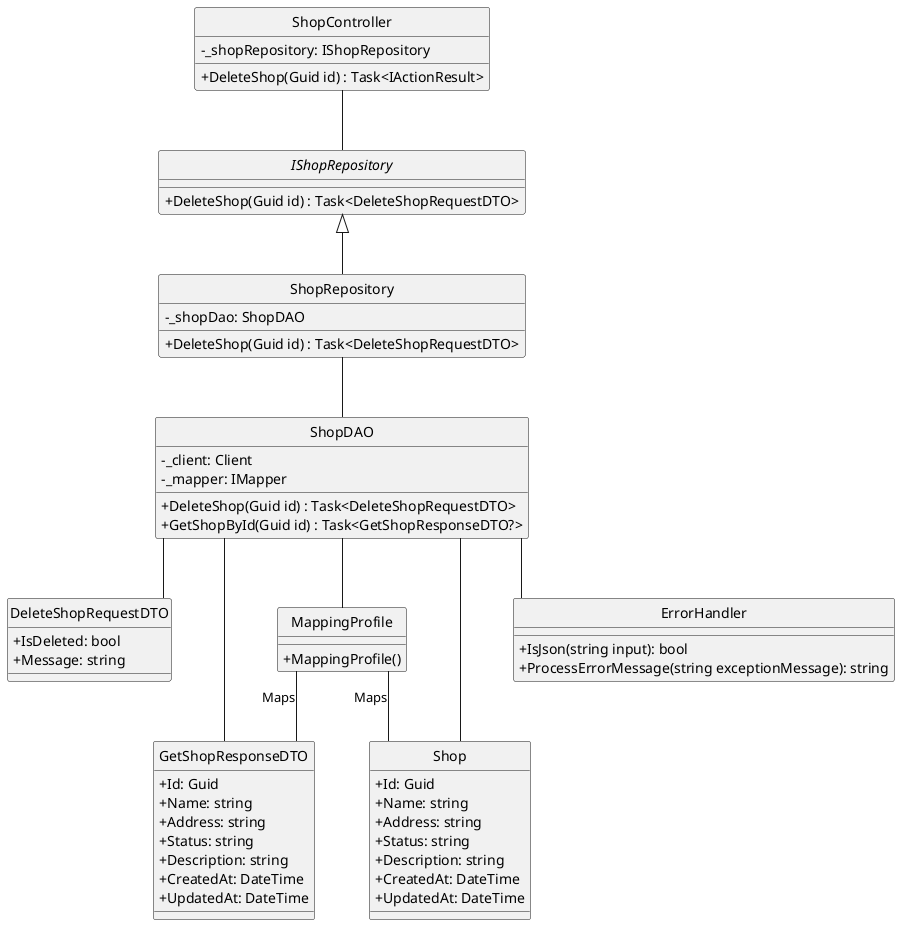 @startuml
hide circle
skinparam classAttributeIconSize 0
skinparam linetype ortho

class ShopController {
    - _shopRepository: IShopRepository
    + DeleteShop(Guid id) : Task<IActionResult> 
}

interface IShopRepository {
    + DeleteShop(Guid id) : Task<DeleteShopRequestDTO> 
}

class ShopRepository {
    - _shopDao: ShopDAO
    + DeleteShop(Guid id) : Task<DeleteShopRequestDTO>
}

class ShopDAO {
    - _client: Client
    - _mapper: IMapper
    + DeleteShop(Guid id) : Task<DeleteShopRequestDTO>
    + GetShopById(Guid id) : Task<GetShopResponseDTO?>
}

class DeleteShopRequestDTO {
    + IsDeleted: bool
    + Message: string
}

class GetShopResponseDTO {
    + Id: Guid
    + Name: string
    + Address: string
    + Status: string
    + Description: string
    + CreatedAt: DateTime
    + UpdatedAt: DateTime
}

class Shop {
    + Id: Guid
    + Name: string
    + Address: string
    + Status: string
    + Description: string
    + CreatedAt: DateTime
    + UpdatedAt: DateTime
}

class MappingProfile {
  + MappingProfile()
}

class ErrorHandler {
    + IsJson(string input): bool
    + ProcessErrorMessage(string exceptionMessage): string
}

ShopController -- IShopRepository
IShopRepository <|-- ShopRepository
ShopRepository -- ShopDAO
ShopDAO -- Shop
ShopDAO -- GetShopResponseDTO
ShopDAO -- DeleteShopRequestDTO
ShopDAO -- MappingProfile
ShopDAO -- ErrorHandler

MappingProfile -- Shop : Maps
MappingProfile -- GetShopResponseDTO : Maps

@enduml
